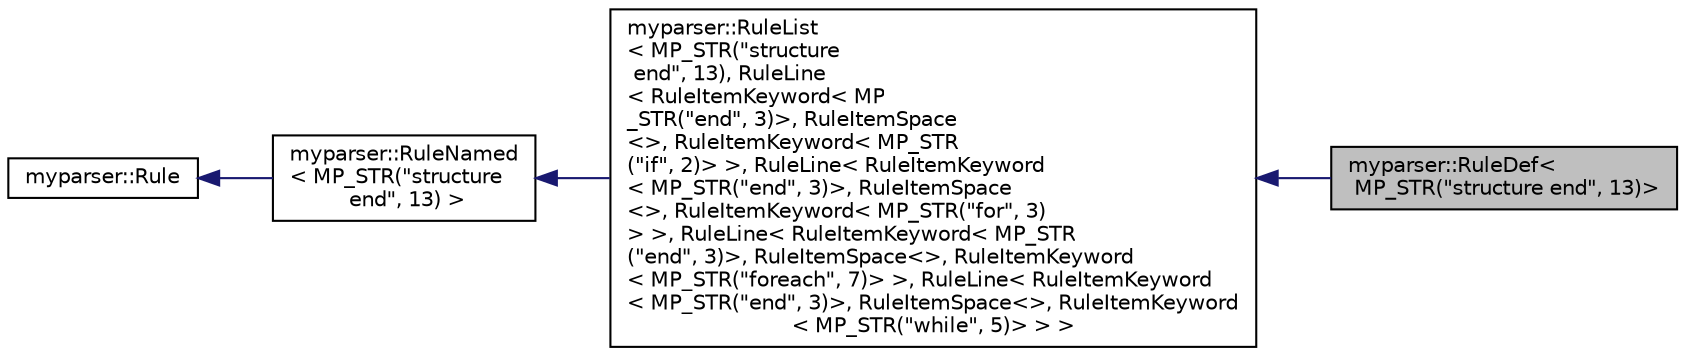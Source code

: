 digraph "myparser::RuleDef&lt; MP_STR(&quot;structure end&quot;, 13)&gt;"
{
  edge [fontname="Helvetica",fontsize="10",labelfontname="Helvetica",labelfontsize="10"];
  node [fontname="Helvetica",fontsize="10",shape=record];
  rankdir="LR";
  Node1 [label="myparser::RuleDef\<\l MP_STR(\"structure end\", 13)\>",height=0.2,width=0.4,color="black", fillcolor="grey75", style="filled" fontcolor="black"];
  Node2 -> Node1 [dir="back",color="midnightblue",fontsize="10",style="solid",fontname="Helvetica"];
  Node2 [label="myparser::RuleList\l\< MP_STR(\"structure\l end\", 13), RuleLine\l\< RuleItemKeyword\< MP\l_STR(\"end\", 3)\>, RuleItemSpace\l\<\>, RuleItemKeyword\< MP_STR\l(\"if\", 2)\> \>, RuleLine\< RuleItemKeyword\l\< MP_STR(\"end\", 3)\>, RuleItemSpace\l\<\>, RuleItemKeyword\< MP_STR(\"for\", 3)\l\> \>, RuleLine\< RuleItemKeyword\< MP_STR\l(\"end\", 3)\>, RuleItemSpace\<\>, RuleItemKeyword\l\< MP_STR(\"foreach\", 7)\> \>, RuleLine\< RuleItemKeyword\l\< MP_STR(\"end\", 3)\>, RuleItemSpace\<\>, RuleItemKeyword\l\< MP_STR(\"while\", 5)\> \> \>",height=0.2,width=0.4,color="black", fillcolor="white", style="filled",URL="$classmyparser_1_1RuleList.html"];
  Node3 -> Node2 [dir="back",color="midnightblue",fontsize="10",style="solid",fontname="Helvetica"];
  Node3 [label="myparser::RuleNamed\l\< MP_STR(\"structure\l end\", 13) \>",height=0.2,width=0.4,color="black", fillcolor="white", style="filled",URL="$classmyparser_1_1RuleNamed.html"];
  Node4 -> Node3 [dir="back",color="midnightblue",fontsize="10",style="solid",fontname="Helvetica"];
  Node4 [label="myparser::Rule",height=0.2,width=0.4,color="black", fillcolor="white", style="filled",URL="$classmyparser_1_1Rule.html"];
}
